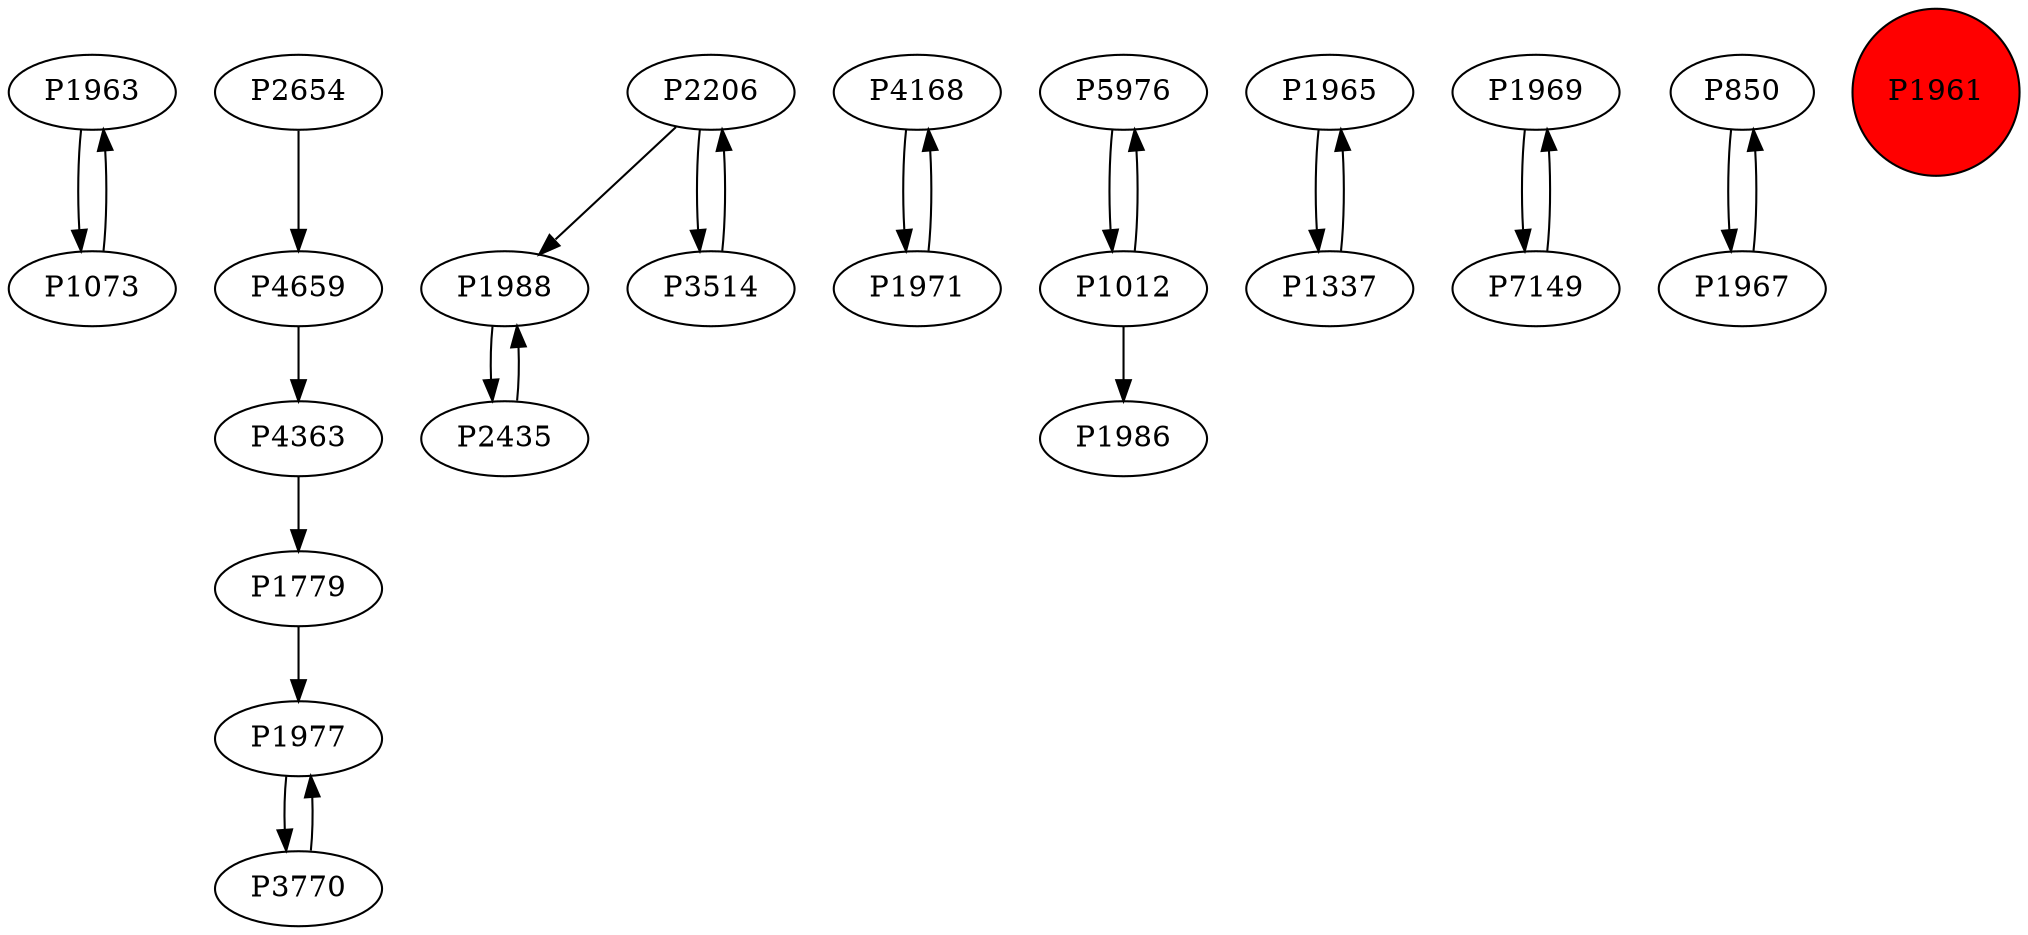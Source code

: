 digraph {
	P1963 -> P1073
	P4659 -> P4363
	P2206 -> P1988
	P3770 -> P1977
	P4168 -> P1971
	P1971 -> P4168
	P1988 -> P2435
	P5976 -> P1012
	P1977 -> P3770
	P1965 -> P1337
	P1969 -> P7149
	P2206 -> P3514
	P850 -> P1967
	P7149 -> P1969
	P1779 -> P1977
	P2435 -> P1988
	P1012 -> P5976
	P1073 -> P1963
	P1337 -> P1965
	P4363 -> P1779
	P3514 -> P2206
	P2654 -> P4659
	P1012 -> P1986
	P1967 -> P850
	P1961 [shape=circle]
	P1961 [style=filled]
	P1961 [fillcolor=red]
}